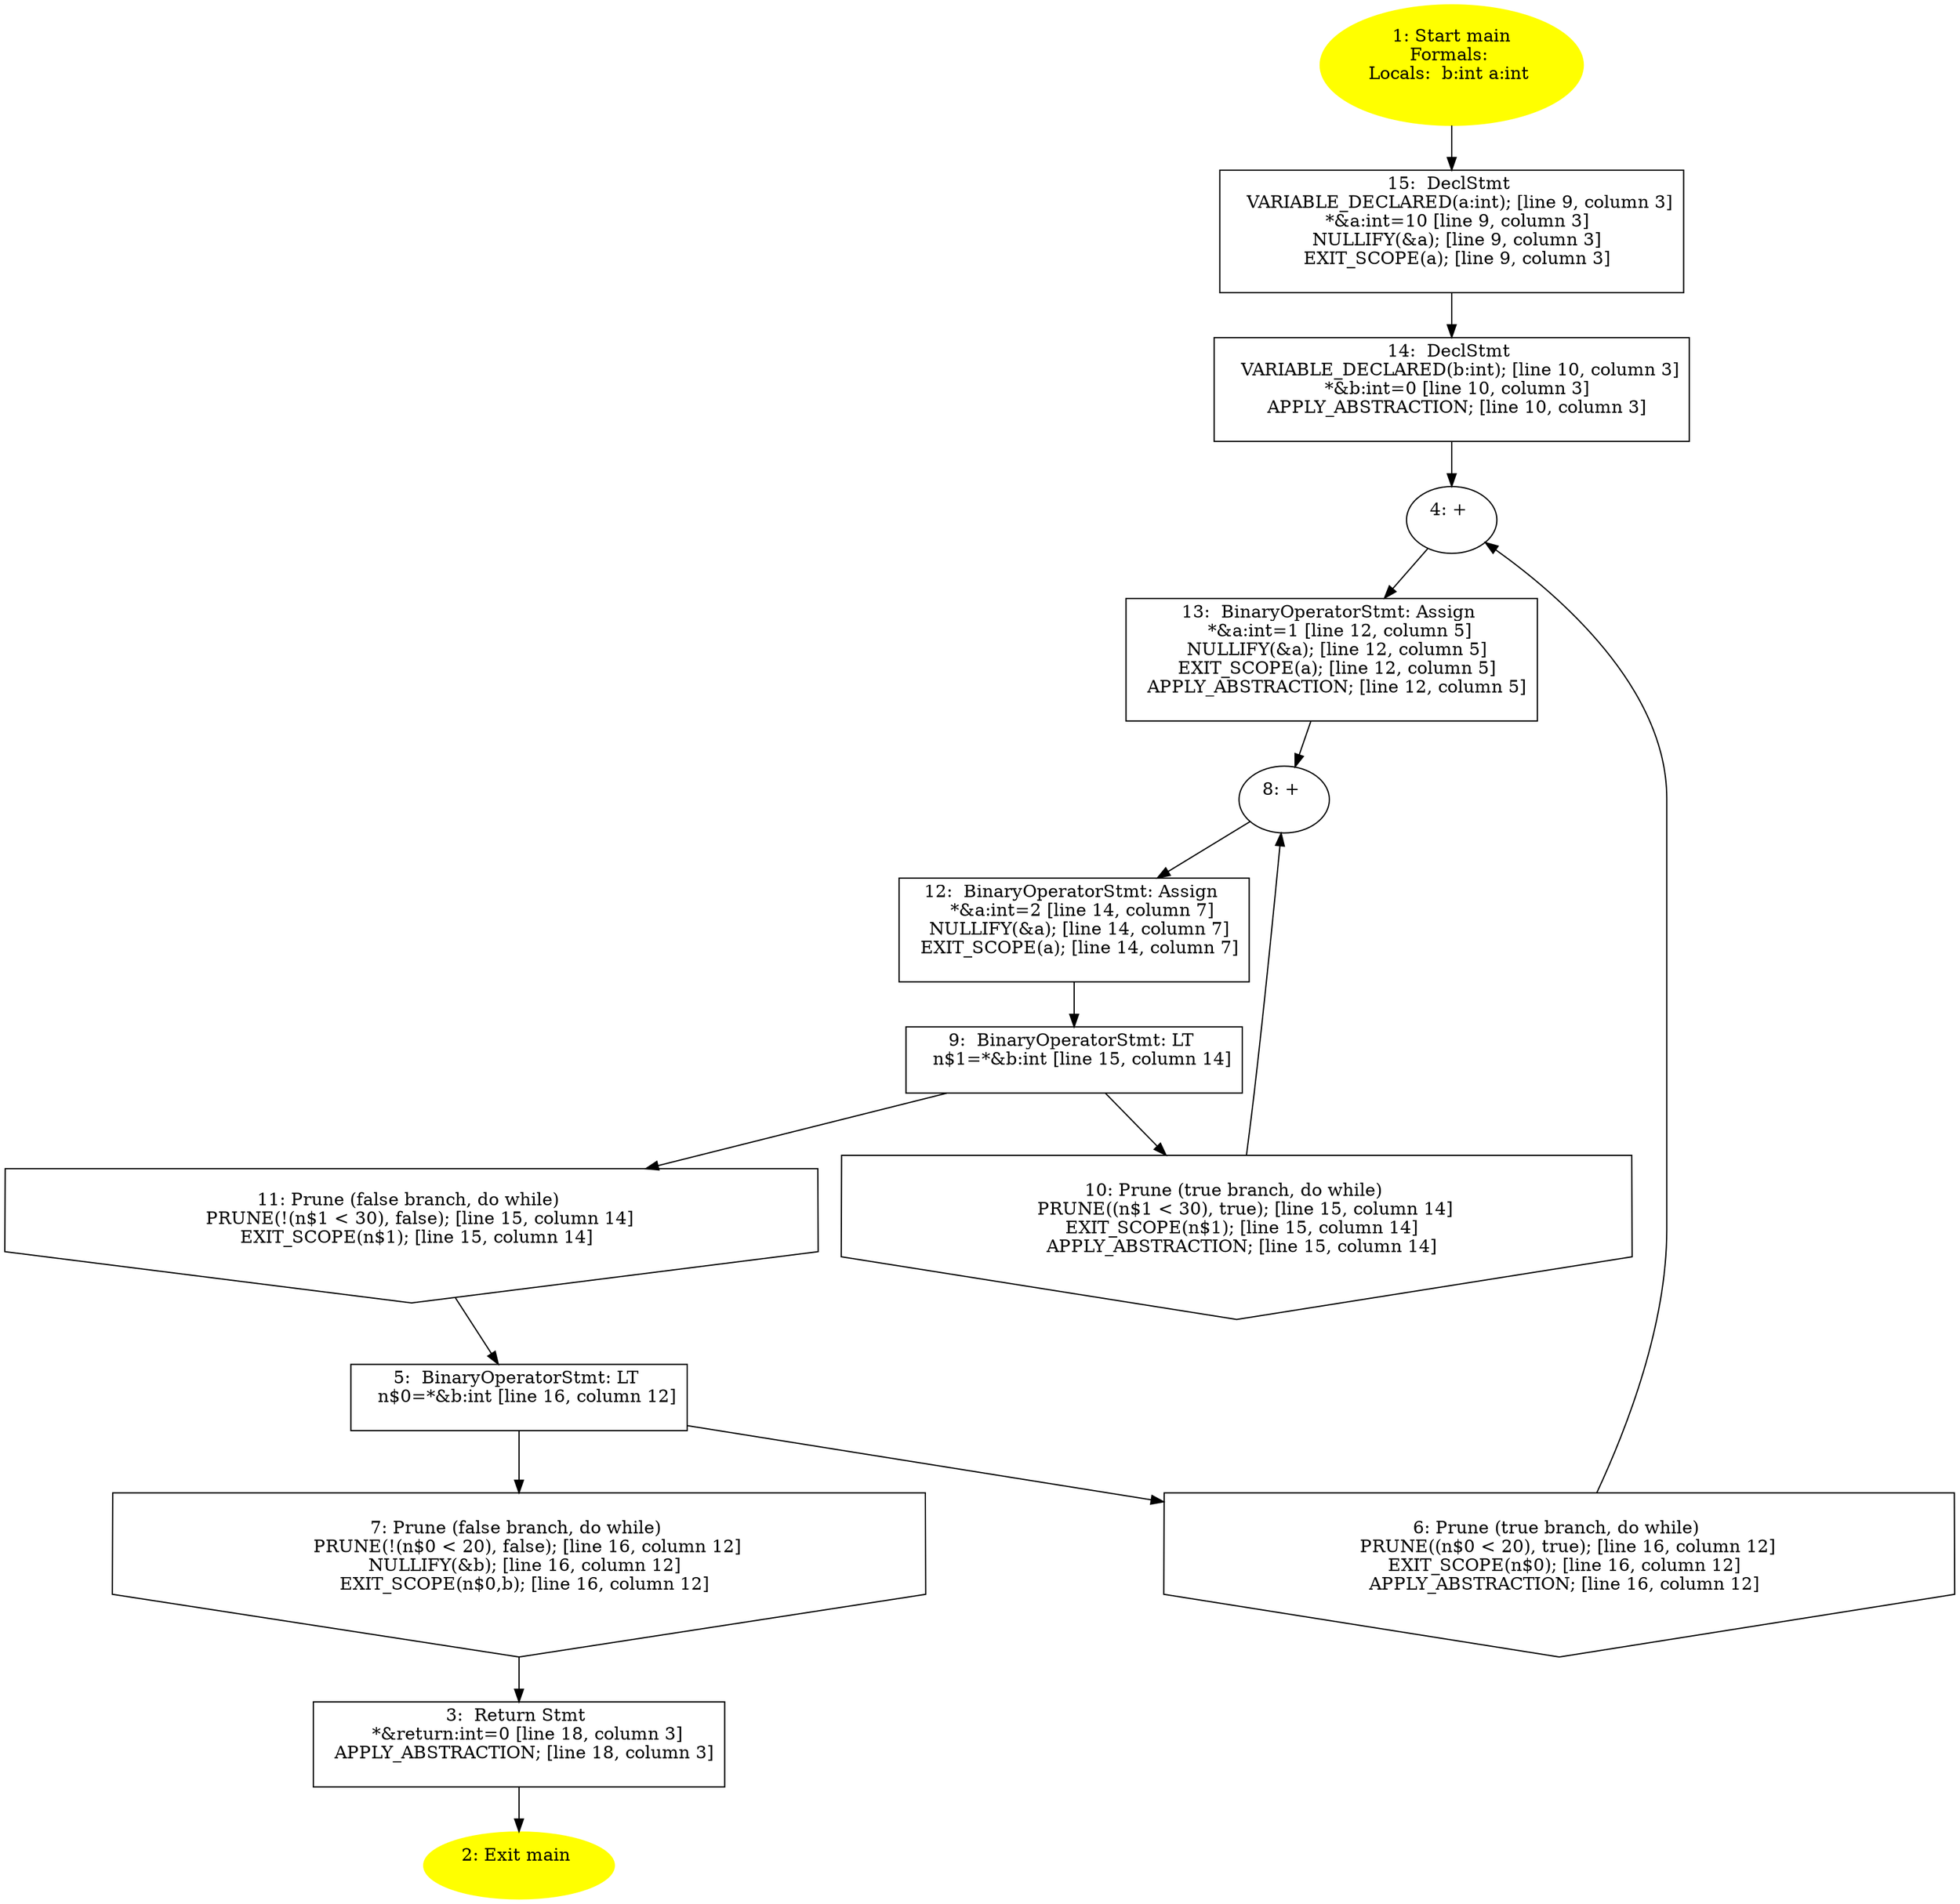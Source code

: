 /* @generated */
digraph cfg {
"main.fad58de7366495db4650cfefac2fcd61_1" [label="1: Start main\nFormals: \nLocals:  b:int a:int \n  " color=yellow style=filled]
	

	 "main.fad58de7366495db4650cfefac2fcd61_1" -> "main.fad58de7366495db4650cfefac2fcd61_15" ;
"main.fad58de7366495db4650cfefac2fcd61_2" [label="2: Exit main \n  " color=yellow style=filled]
	

"main.fad58de7366495db4650cfefac2fcd61_3" [label="3:  Return Stmt \n   *&return:int=0 [line 18, column 3]\n  APPLY_ABSTRACTION; [line 18, column 3]\n " shape="box"]
	

	 "main.fad58de7366495db4650cfefac2fcd61_3" -> "main.fad58de7366495db4650cfefac2fcd61_2" ;
"main.fad58de7366495db4650cfefac2fcd61_4" [label="4: + \n  " ]
	

	 "main.fad58de7366495db4650cfefac2fcd61_4" -> "main.fad58de7366495db4650cfefac2fcd61_13" ;
"main.fad58de7366495db4650cfefac2fcd61_5" [label="5:  BinaryOperatorStmt: LT \n   n$0=*&b:int [line 16, column 12]\n " shape="box"]
	

	 "main.fad58de7366495db4650cfefac2fcd61_5" -> "main.fad58de7366495db4650cfefac2fcd61_6" ;
	 "main.fad58de7366495db4650cfefac2fcd61_5" -> "main.fad58de7366495db4650cfefac2fcd61_7" ;
"main.fad58de7366495db4650cfefac2fcd61_6" [label="6: Prune (true branch, do while) \n   PRUNE((n$0 < 20), true); [line 16, column 12]\n  EXIT_SCOPE(n$0); [line 16, column 12]\n  APPLY_ABSTRACTION; [line 16, column 12]\n " shape="invhouse"]
	

	 "main.fad58de7366495db4650cfefac2fcd61_6" -> "main.fad58de7366495db4650cfefac2fcd61_4" ;
"main.fad58de7366495db4650cfefac2fcd61_7" [label="7: Prune (false branch, do while) \n   PRUNE(!(n$0 < 20), false); [line 16, column 12]\n  NULLIFY(&b); [line 16, column 12]\n  EXIT_SCOPE(n$0,b); [line 16, column 12]\n " shape="invhouse"]
	

	 "main.fad58de7366495db4650cfefac2fcd61_7" -> "main.fad58de7366495db4650cfefac2fcd61_3" ;
"main.fad58de7366495db4650cfefac2fcd61_8" [label="8: + \n  " ]
	

	 "main.fad58de7366495db4650cfefac2fcd61_8" -> "main.fad58de7366495db4650cfefac2fcd61_12" ;
"main.fad58de7366495db4650cfefac2fcd61_9" [label="9:  BinaryOperatorStmt: LT \n   n$1=*&b:int [line 15, column 14]\n " shape="box"]
	

	 "main.fad58de7366495db4650cfefac2fcd61_9" -> "main.fad58de7366495db4650cfefac2fcd61_10" ;
	 "main.fad58de7366495db4650cfefac2fcd61_9" -> "main.fad58de7366495db4650cfefac2fcd61_11" ;
"main.fad58de7366495db4650cfefac2fcd61_10" [label="10: Prune (true branch, do while) \n   PRUNE((n$1 < 30), true); [line 15, column 14]\n  EXIT_SCOPE(n$1); [line 15, column 14]\n  APPLY_ABSTRACTION; [line 15, column 14]\n " shape="invhouse"]
	

	 "main.fad58de7366495db4650cfefac2fcd61_10" -> "main.fad58de7366495db4650cfefac2fcd61_8" ;
"main.fad58de7366495db4650cfefac2fcd61_11" [label="11: Prune (false branch, do while) \n   PRUNE(!(n$1 < 30), false); [line 15, column 14]\n  EXIT_SCOPE(n$1); [line 15, column 14]\n " shape="invhouse"]
	

	 "main.fad58de7366495db4650cfefac2fcd61_11" -> "main.fad58de7366495db4650cfefac2fcd61_5" ;
"main.fad58de7366495db4650cfefac2fcd61_12" [label="12:  BinaryOperatorStmt: Assign \n   *&a:int=2 [line 14, column 7]\n  NULLIFY(&a); [line 14, column 7]\n  EXIT_SCOPE(a); [line 14, column 7]\n " shape="box"]
	

	 "main.fad58de7366495db4650cfefac2fcd61_12" -> "main.fad58de7366495db4650cfefac2fcd61_9" ;
"main.fad58de7366495db4650cfefac2fcd61_13" [label="13:  BinaryOperatorStmt: Assign \n   *&a:int=1 [line 12, column 5]\n  NULLIFY(&a); [line 12, column 5]\n  EXIT_SCOPE(a); [line 12, column 5]\n  APPLY_ABSTRACTION; [line 12, column 5]\n " shape="box"]
	

	 "main.fad58de7366495db4650cfefac2fcd61_13" -> "main.fad58de7366495db4650cfefac2fcd61_8" ;
"main.fad58de7366495db4650cfefac2fcd61_14" [label="14:  DeclStmt \n   VARIABLE_DECLARED(b:int); [line 10, column 3]\n  *&b:int=0 [line 10, column 3]\n  APPLY_ABSTRACTION; [line 10, column 3]\n " shape="box"]
	

	 "main.fad58de7366495db4650cfefac2fcd61_14" -> "main.fad58de7366495db4650cfefac2fcd61_4" ;
"main.fad58de7366495db4650cfefac2fcd61_15" [label="15:  DeclStmt \n   VARIABLE_DECLARED(a:int); [line 9, column 3]\n  *&a:int=10 [line 9, column 3]\n  NULLIFY(&a); [line 9, column 3]\n  EXIT_SCOPE(a); [line 9, column 3]\n " shape="box"]
	

	 "main.fad58de7366495db4650cfefac2fcd61_15" -> "main.fad58de7366495db4650cfefac2fcd61_14" ;
}
